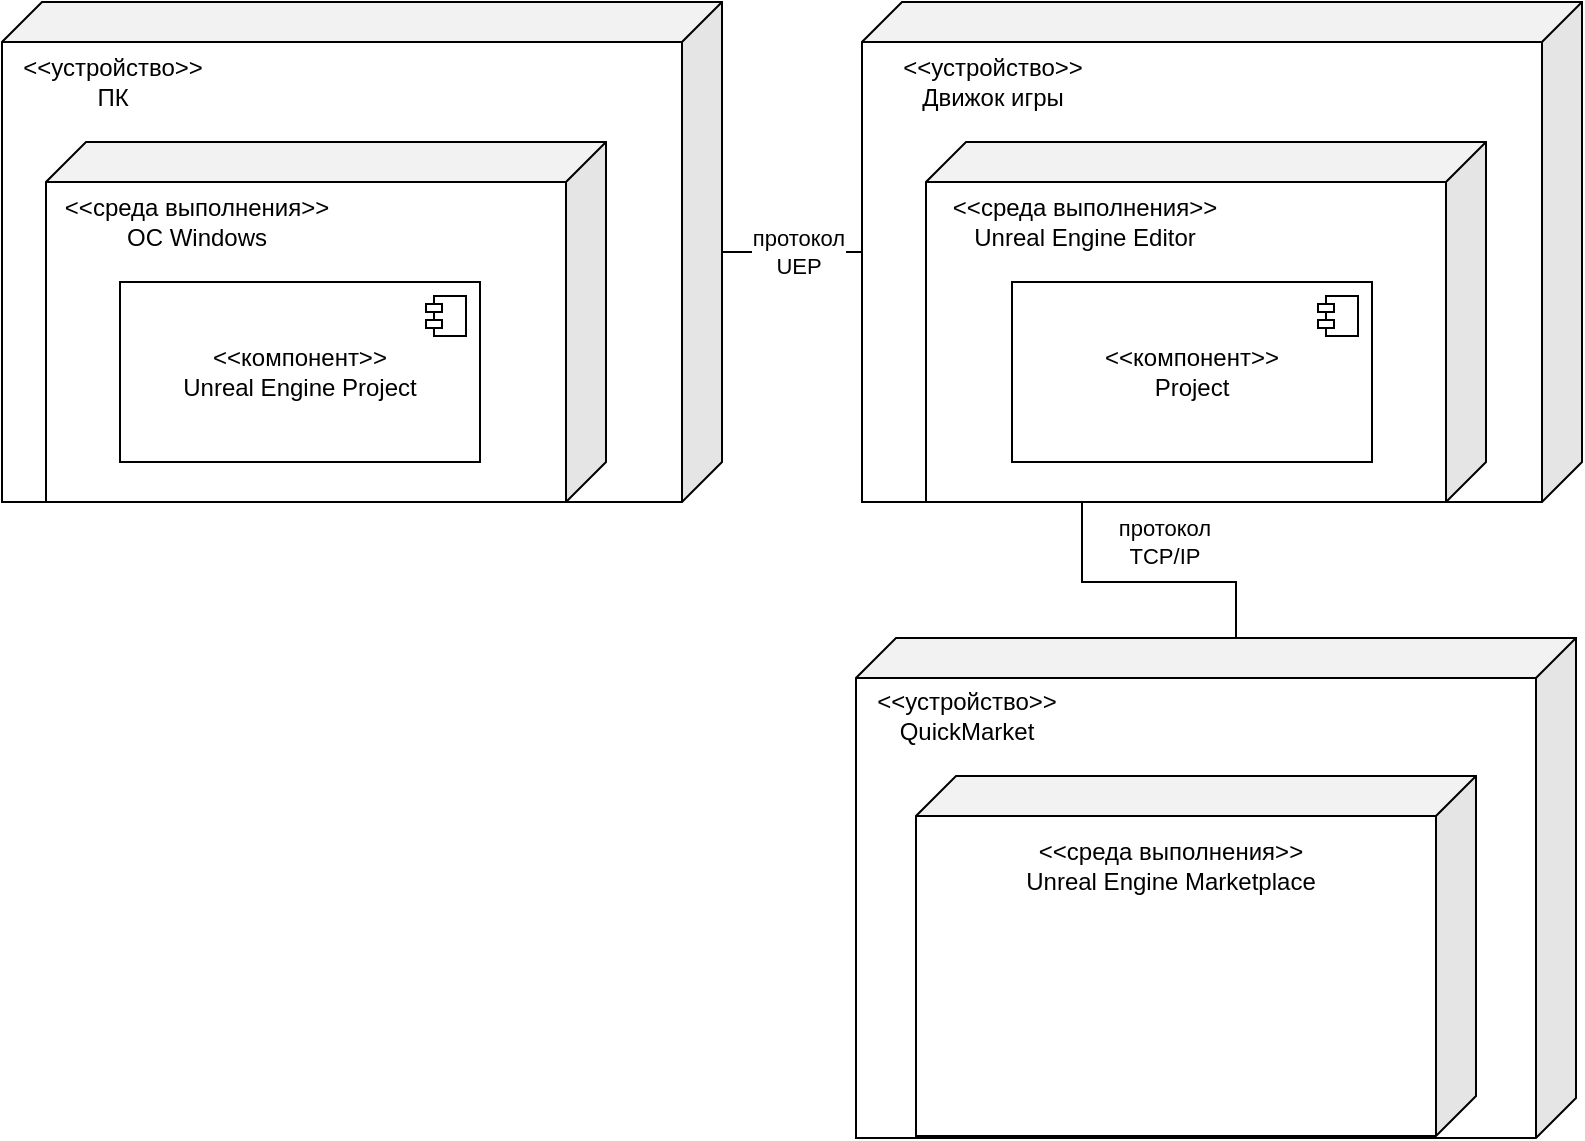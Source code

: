 <mxfile version="22.1.2" type="device">
  <diagram name="Страница — 1" id="DtaE4OcLTWZRd8Mwezjy">
    <mxGraphModel dx="1276" dy="614" grid="1" gridSize="10" guides="1" tooltips="1" connect="1" arrows="1" fold="1" page="1" pageScale="1" pageWidth="827" pageHeight="1169" math="0" shadow="0">
      <root>
        <mxCell id="0" />
        <mxCell id="1" parent="0" />
        <mxCell id="JxNhOSDzyM_yh36oO4WM-1" style="edgeStyle=orthogonalEdgeStyle;rounded=0;orthogonalLoop=1;jettySize=auto;html=1;endArrow=none;endFill=0;" edge="1" parent="1" source="JxNhOSDzyM_yh36oO4WM-3" target="JxNhOSDzyM_yh36oO4WM-9">
          <mxGeometry relative="1" as="geometry" />
        </mxCell>
        <mxCell id="JxNhOSDzyM_yh36oO4WM-2" value="протокол&lt;br&gt;UEP" style="edgeLabel;html=1;align=center;verticalAlign=middle;resizable=0;points=[];" vertex="1" connectable="0" parent="JxNhOSDzyM_yh36oO4WM-1">
          <mxGeometry x="0.088" relative="1" as="geometry">
            <mxPoint as="offset" />
          </mxGeometry>
        </mxCell>
        <mxCell id="JxNhOSDzyM_yh36oO4WM-3" value="" style="shape=cube;whiteSpace=wrap;html=1;boundedLbl=1;backgroundOutline=1;darkOpacity=0.05;darkOpacity2=0.1;flipH=1;" vertex="1" parent="1">
          <mxGeometry x="40" y="230" width="360" height="250" as="geometry" />
        </mxCell>
        <mxCell id="JxNhOSDzyM_yh36oO4WM-4" value="&amp;lt;&amp;lt;устройство&amp;gt;&amp;gt;&lt;br&gt;ПК" style="text;html=1;align=center;verticalAlign=middle;resizable=0;points=[];autosize=1;strokeColor=none;fillColor=none;" vertex="1" parent="1">
          <mxGeometry x="40" y="250" width="110" height="40" as="geometry" />
        </mxCell>
        <mxCell id="JxNhOSDzyM_yh36oO4WM-5" value="" style="shape=cube;whiteSpace=wrap;html=1;boundedLbl=1;backgroundOutline=1;darkOpacity=0.05;darkOpacity2=0.1;flipH=1;" vertex="1" parent="1">
          <mxGeometry x="62" y="300" width="280" height="180" as="geometry" />
        </mxCell>
        <mxCell id="JxNhOSDzyM_yh36oO4WM-6" value="&amp;lt;&amp;lt;среда выполнения&amp;gt;&amp;gt;&lt;br&gt;ОС Windows" style="text;html=1;align=center;verticalAlign=middle;resizable=0;points=[];autosize=1;strokeColor=none;fillColor=none;" vertex="1" parent="1">
          <mxGeometry x="57" y="320" width="160" height="40" as="geometry" />
        </mxCell>
        <mxCell id="JxNhOSDzyM_yh36oO4WM-7" value="&amp;lt;&amp;lt;компонент&amp;gt;&amp;gt;&lt;br style=&quot;border-color: var(--border-color);&quot;&gt;Unreal Engine Project" style="html=1;dropTarget=0;whiteSpace=wrap;" vertex="1" parent="1">
          <mxGeometry x="99" y="370" width="180" height="90" as="geometry" />
        </mxCell>
        <mxCell id="JxNhOSDzyM_yh36oO4WM-8" value="" style="shape=module;jettyWidth=8;jettyHeight=4;" vertex="1" parent="JxNhOSDzyM_yh36oO4WM-7">
          <mxGeometry x="1" width="20" height="20" relative="1" as="geometry">
            <mxPoint x="-27" y="7" as="offset" />
          </mxGeometry>
        </mxCell>
        <mxCell id="JxNhOSDzyM_yh36oO4WM-9" value="" style="shape=cube;whiteSpace=wrap;html=1;boundedLbl=1;backgroundOutline=1;darkOpacity=0.05;darkOpacity2=0.1;flipH=1;" vertex="1" parent="1">
          <mxGeometry x="470" y="230" width="360" height="250" as="geometry" />
        </mxCell>
        <mxCell id="JxNhOSDzyM_yh36oO4WM-10" value="&amp;lt;&amp;lt;устройство&amp;gt;&amp;gt;&lt;br&gt;Движок игры" style="text;html=1;align=center;verticalAlign=middle;resizable=0;points=[];autosize=1;strokeColor=none;fillColor=none;" vertex="1" parent="1">
          <mxGeometry x="480" y="250" width="110" height="40" as="geometry" />
        </mxCell>
        <mxCell id="JxNhOSDzyM_yh36oO4WM-11" value="" style="shape=cube;whiteSpace=wrap;html=1;boundedLbl=1;backgroundOutline=1;darkOpacity=0.05;darkOpacity2=0.1;flipH=1;" vertex="1" parent="1">
          <mxGeometry x="502" y="300" width="280" height="180" as="geometry" />
        </mxCell>
        <mxCell id="JxNhOSDzyM_yh36oO4WM-12" value="&amp;lt;&amp;lt;среда выполнения&amp;gt;&amp;gt;&lt;br&gt;Unreal Engine Editor" style="text;html=1;align=center;verticalAlign=middle;resizable=0;points=[];autosize=1;strokeColor=none;fillColor=none;" vertex="1" parent="1">
          <mxGeometry x="501" y="320" width="160" height="40" as="geometry" />
        </mxCell>
        <mxCell id="JxNhOSDzyM_yh36oO4WM-13" value="&amp;lt;&amp;lt;компонент&amp;gt;&amp;gt;&lt;br style=&quot;border-color: var(--border-color);&quot;&gt;Project" style="html=1;dropTarget=0;whiteSpace=wrap;" vertex="1" parent="1">
          <mxGeometry x="545" y="370" width="180" height="90" as="geometry" />
        </mxCell>
        <mxCell id="JxNhOSDzyM_yh36oO4WM-14" value="" style="shape=module;jettyWidth=8;jettyHeight=4;" vertex="1" parent="JxNhOSDzyM_yh36oO4WM-13">
          <mxGeometry x="1" width="20" height="20" relative="1" as="geometry">
            <mxPoint x="-27" y="7" as="offset" />
          </mxGeometry>
        </mxCell>
        <mxCell id="JxNhOSDzyM_yh36oO4WM-15" value="" style="shape=cube;whiteSpace=wrap;html=1;boundedLbl=1;backgroundOutline=1;darkOpacity=0.05;darkOpacity2=0.1;flipH=1;" vertex="1" parent="1">
          <mxGeometry x="467" y="548" width="360" height="250" as="geometry" />
        </mxCell>
        <mxCell id="JxNhOSDzyM_yh36oO4WM-16" value="&amp;lt;&amp;lt;устройство&amp;gt;&amp;gt;&lt;br&gt;QuickMarket" style="text;html=1;align=center;verticalAlign=middle;resizable=0;points=[];autosize=1;strokeColor=none;fillColor=none;" vertex="1" parent="1">
          <mxGeometry x="467" y="567" width="110" height="40" as="geometry" />
        </mxCell>
        <mxCell id="JxNhOSDzyM_yh36oO4WM-17" value="" style="shape=cube;whiteSpace=wrap;html=1;boundedLbl=1;backgroundOutline=1;darkOpacity=0.05;darkOpacity2=0.1;flipH=1;" vertex="1" parent="1">
          <mxGeometry x="497" y="617" width="280" height="180" as="geometry" />
        </mxCell>
        <mxCell id="JxNhOSDzyM_yh36oO4WM-18" value="&amp;lt;&amp;lt;среда выполнения&amp;gt;&amp;gt;&lt;br&gt;Unreal Engine Marketplace" style="text;html=1;align=center;verticalAlign=middle;resizable=0;points=[];autosize=1;strokeColor=none;fillColor=none;" vertex="1" parent="1">
          <mxGeometry x="539" y="642" width="170" height="40" as="geometry" />
        </mxCell>
        <mxCell id="JxNhOSDzyM_yh36oO4WM-19" style="edgeStyle=orthogonalEdgeStyle;rounded=0;orthogonalLoop=1;jettySize=auto;html=1;entryX=0;entryY=0;entryDx=170;entryDy=0;entryPerimeter=0;endArrow=none;endFill=0;" edge="1" parent="1" source="JxNhOSDzyM_yh36oO4WM-11" target="JxNhOSDzyM_yh36oO4WM-15">
          <mxGeometry relative="1" as="geometry">
            <Array as="points">
              <mxPoint x="580" y="520" />
              <mxPoint x="657" y="520" />
            </Array>
          </mxGeometry>
        </mxCell>
        <mxCell id="JxNhOSDzyM_yh36oO4WM-20" value="протокол&lt;br&gt;TCP/IP" style="edgeLabel;html=1;align=center;verticalAlign=middle;resizable=0;points=[];" vertex="1" connectable="0" parent="1">
          <mxGeometry x="540.998" y="480.0" as="geometry">
            <mxPoint x="80" y="20" as="offset" />
          </mxGeometry>
        </mxCell>
      </root>
    </mxGraphModel>
  </diagram>
</mxfile>
